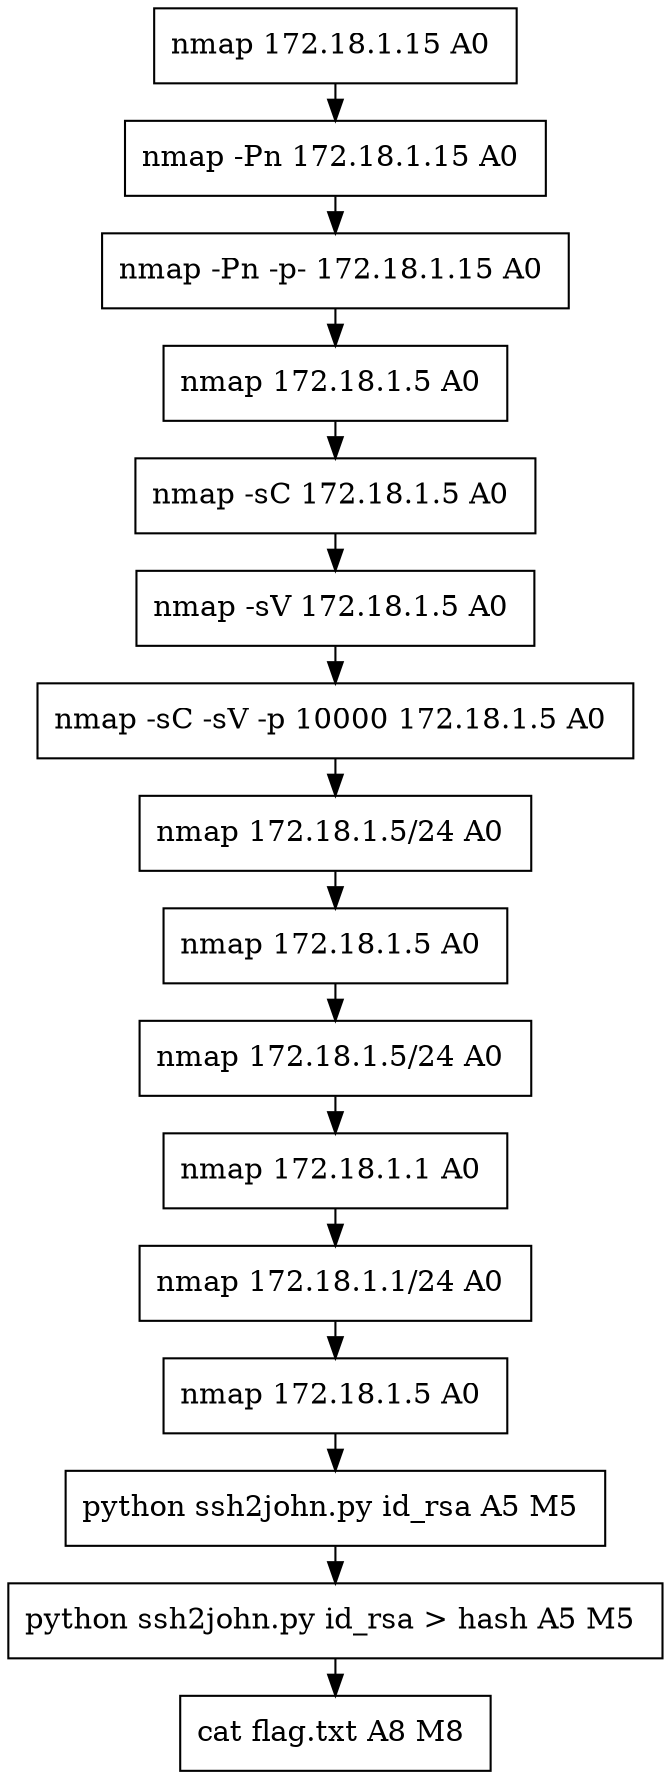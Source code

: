 // creating graph for user: 56
digraph {
	node [shape=box]
	0 [label="nmap 172.18.1.15 A0 "]
	1 [label="nmap -Pn 172.18.1.15 A0 "]
	2 [label="nmap -Pn -p- 172.18.1.15 A0 "]
	4 [label="nmap 172.18.1.5 A0 "]
	5 [label="nmap -sC 172.18.1.5 A0 "]
	6 [label="nmap -sV 172.18.1.5 A0 "]
	7 [label="nmap -sC -sV -p 10000 172.18.1.5 A0 "]
	70 [label="nmap 172.18.1.5/24 A0 "]
	73 [label="nmap 172.18.1.5 A0 "]
	74 [label="nmap 172.18.1.5/24 A0 "]
	75 [label="nmap 172.18.1.1 A0 "]
	76 [label="nmap 172.18.1.1/24 A0 "]
	77 [label="nmap 172.18.1.5 A0 "]
	275 [label="python ssh2john.py id_rsa A5 M5 "]
	276 [label="python ssh2john.py id_rsa > hash A5 M5 "]
	292 [label="cat flag.txt A8 M8 "]
	0 -> 1 [constraint=false]
	1 -> 2 [constraint=false]
	2 -> 4 [constraint=false]
	4 -> 5 [constraint=false]
	5 -> 6 [constraint=false]
	6 -> 7 [constraint=false]
	7 -> 70 [constraint=false]
	70 -> 73 [constraint=false]
	73 -> 74 [constraint=false]
	74 -> 75 [constraint=false]
	75 -> 76 [constraint=false]
	76 -> 77 [constraint=false]
	77 -> 275 [constraint=false]
	275 -> 276 [constraint=false]
	276 -> 292 [constraint=false]
	rankdir=LR
}
